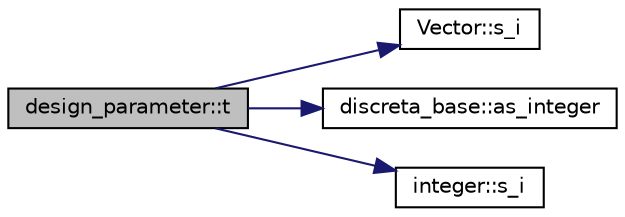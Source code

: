 digraph "design_parameter::t"
{
  edge [fontname="Helvetica",fontsize="10",labelfontname="Helvetica",labelfontsize="10"];
  node [fontname="Helvetica",fontsize="10",shape=record];
  rankdir="LR";
  Node2179 [label="design_parameter::t",height=0.2,width=0.4,color="black", fillcolor="grey75", style="filled", fontcolor="black"];
  Node2179 -> Node2180 [color="midnightblue",fontsize="10",style="solid",fontname="Helvetica"];
  Node2180 [label="Vector::s_i",height=0.2,width=0.4,color="black", fillcolor="white", style="filled",URL="$d5/db2/class_vector.html#a1c4fe1752523df8119f70dd550244871"];
  Node2179 -> Node2181 [color="midnightblue",fontsize="10",style="solid",fontname="Helvetica"];
  Node2181 [label="discreta_base::as_integer",height=0.2,width=0.4,color="black", fillcolor="white", style="filled",URL="$d7/d71/classdiscreta__base.html#a00d7691eaf874fd283d942692fe8dd26"];
  Node2179 -> Node2182 [color="midnightblue",fontsize="10",style="solid",fontname="Helvetica"];
  Node2182 [label="integer::s_i",height=0.2,width=0.4,color="black", fillcolor="white", style="filled",URL="$d0/de5/classinteger.html#adf28e9f94d4c844adaa950deeb80b904"];
}

